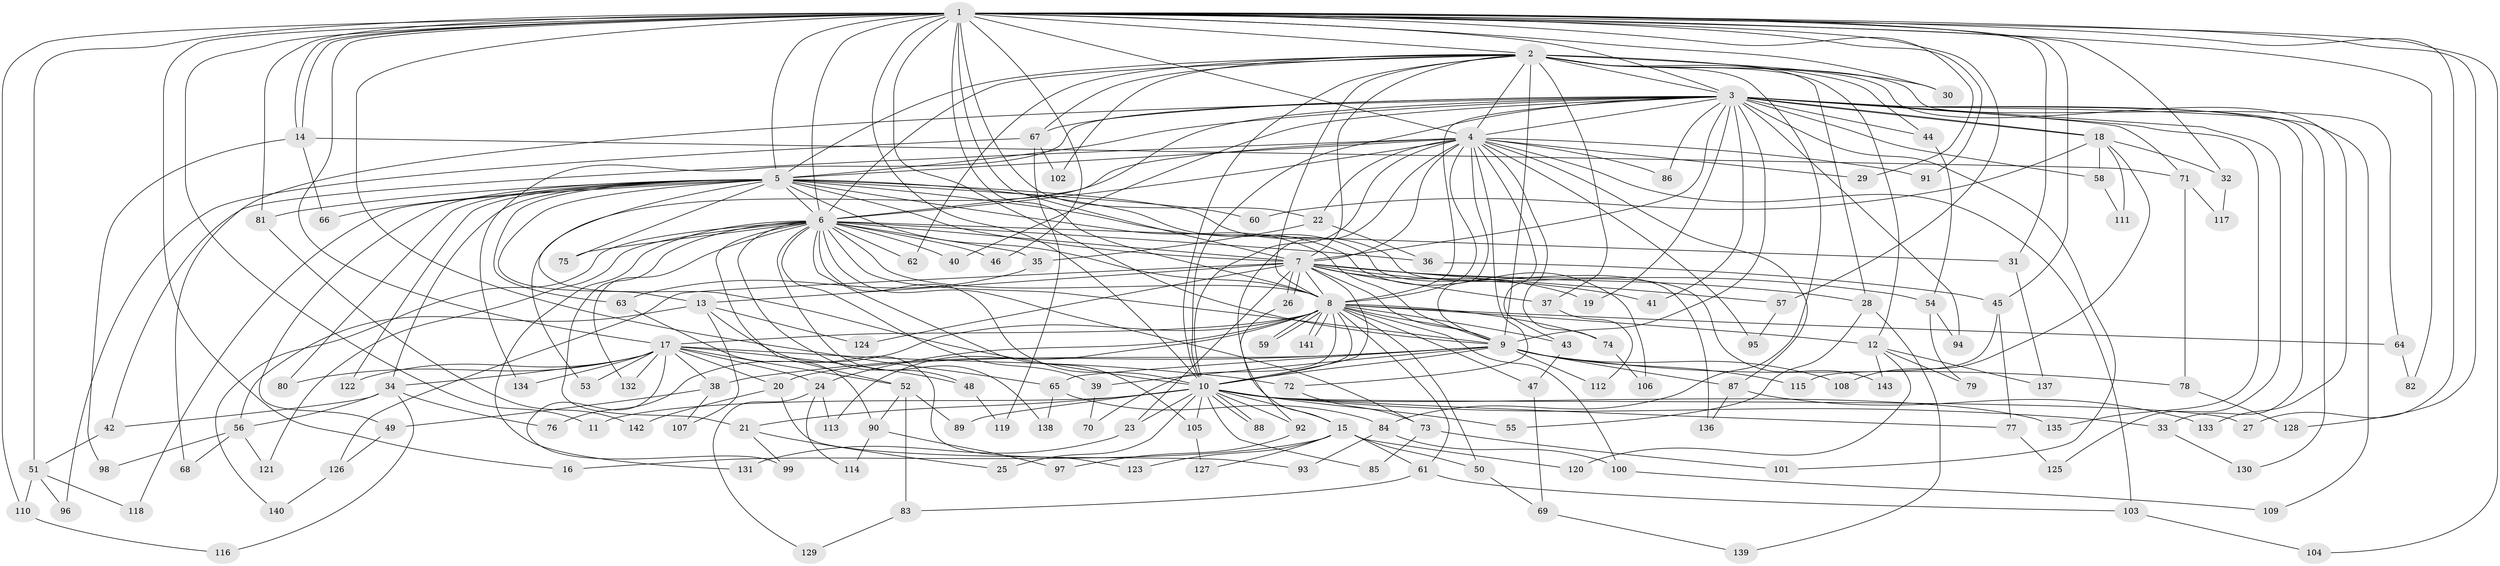 // coarse degree distribution, {31: 0.02727272727272727, 18: 0.00909090909090909, 25: 0.01818181818181818, 21: 0.00909090909090909, 17: 0.00909090909090909, 2: 0.43636363636363634, 6: 0.02727272727272727, 5: 0.05454545454545454, 8: 0.00909090909090909, 19: 0.00909090909090909, 4: 0.11818181818181818, 3: 0.24545454545454545, 1: 0.02727272727272727}
// Generated by graph-tools (version 1.1) at 2025/23/03/03/25 07:23:43]
// undirected, 143 vertices, 311 edges
graph export_dot {
graph [start="1"]
  node [color=gray90,style=filled];
  1;
  2;
  3;
  4;
  5;
  6;
  7;
  8;
  9;
  10;
  11;
  12;
  13;
  14;
  15;
  16;
  17;
  18;
  19;
  20;
  21;
  22;
  23;
  24;
  25;
  26;
  27;
  28;
  29;
  30;
  31;
  32;
  33;
  34;
  35;
  36;
  37;
  38;
  39;
  40;
  41;
  42;
  43;
  44;
  45;
  46;
  47;
  48;
  49;
  50;
  51;
  52;
  53;
  54;
  55;
  56;
  57;
  58;
  59;
  60;
  61;
  62;
  63;
  64;
  65;
  66;
  67;
  68;
  69;
  70;
  71;
  72;
  73;
  74;
  75;
  76;
  77;
  78;
  79;
  80;
  81;
  82;
  83;
  84;
  85;
  86;
  87;
  88;
  89;
  90;
  91;
  92;
  93;
  94;
  95;
  96;
  97;
  98;
  99;
  100;
  101;
  102;
  103;
  104;
  105;
  106;
  107;
  108;
  109;
  110;
  111;
  112;
  113;
  114;
  115;
  116;
  117;
  118;
  119;
  120;
  121;
  122;
  123;
  124;
  125;
  126;
  127;
  128;
  129;
  130;
  131;
  132;
  133;
  134;
  135;
  136;
  137;
  138;
  139;
  140;
  141;
  142;
  143;
  1 -- 2;
  1 -- 3;
  1 -- 4;
  1 -- 5;
  1 -- 6;
  1 -- 7;
  1 -- 8;
  1 -- 9;
  1 -- 10;
  1 -- 11;
  1 -- 14;
  1 -- 14;
  1 -- 16;
  1 -- 17;
  1 -- 22;
  1 -- 27;
  1 -- 29;
  1 -- 30;
  1 -- 31;
  1 -- 32;
  1 -- 45;
  1 -- 46;
  1 -- 51;
  1 -- 57;
  1 -- 65;
  1 -- 81;
  1 -- 82;
  1 -- 91;
  1 -- 104;
  1 -- 110;
  1 -- 128;
  2 -- 3;
  2 -- 4;
  2 -- 5;
  2 -- 6;
  2 -- 7;
  2 -- 8;
  2 -- 9;
  2 -- 10;
  2 -- 12;
  2 -- 28;
  2 -- 30;
  2 -- 37;
  2 -- 44;
  2 -- 62;
  2 -- 64;
  2 -- 67;
  2 -- 84;
  2 -- 102;
  2 -- 133;
  3 -- 4;
  3 -- 5;
  3 -- 6;
  3 -- 7;
  3 -- 8;
  3 -- 9;
  3 -- 10;
  3 -- 18;
  3 -- 18;
  3 -- 19;
  3 -- 33;
  3 -- 40;
  3 -- 41;
  3 -- 44;
  3 -- 58;
  3 -- 67;
  3 -- 68;
  3 -- 71;
  3 -- 86;
  3 -- 94;
  3 -- 101;
  3 -- 109;
  3 -- 125;
  3 -- 130;
  3 -- 134;
  3 -- 135;
  4 -- 5;
  4 -- 6;
  4 -- 7;
  4 -- 8;
  4 -- 9;
  4 -- 10;
  4 -- 15;
  4 -- 22;
  4 -- 29;
  4 -- 42;
  4 -- 43;
  4 -- 53;
  4 -- 72;
  4 -- 74;
  4 -- 86;
  4 -- 87;
  4 -- 91;
  4 -- 95;
  4 -- 103;
  5 -- 6;
  5 -- 7;
  5 -- 8;
  5 -- 9;
  5 -- 10;
  5 -- 13;
  5 -- 34;
  5 -- 49;
  5 -- 60;
  5 -- 63;
  5 -- 66;
  5 -- 75;
  5 -- 80;
  5 -- 81;
  5 -- 106;
  5 -- 118;
  5 -- 122;
  5 -- 136;
  5 -- 143;
  6 -- 7;
  6 -- 8;
  6 -- 9;
  6 -- 10;
  6 -- 21;
  6 -- 31;
  6 -- 35;
  6 -- 36;
  6 -- 39;
  6 -- 40;
  6 -- 46;
  6 -- 48;
  6 -- 52;
  6 -- 62;
  6 -- 73;
  6 -- 75;
  6 -- 105;
  6 -- 121;
  6 -- 131;
  6 -- 132;
  6 -- 138;
  6 -- 140;
  7 -- 8;
  7 -- 9;
  7 -- 10;
  7 -- 13;
  7 -- 19;
  7 -- 23;
  7 -- 26;
  7 -- 26;
  7 -- 28;
  7 -- 37;
  7 -- 41;
  7 -- 54;
  7 -- 57;
  7 -- 124;
  7 -- 126;
  8 -- 9;
  8 -- 10;
  8 -- 12;
  8 -- 17;
  8 -- 24;
  8 -- 43;
  8 -- 47;
  8 -- 50;
  8 -- 59;
  8 -- 59;
  8 -- 61;
  8 -- 64;
  8 -- 70;
  8 -- 74;
  8 -- 76;
  8 -- 100;
  8 -- 113;
  8 -- 141;
  8 -- 141;
  9 -- 10;
  9 -- 20;
  9 -- 38;
  9 -- 39;
  9 -- 65;
  9 -- 78;
  9 -- 87;
  9 -- 108;
  9 -- 112;
  9 -- 115;
  10 -- 11;
  10 -- 15;
  10 -- 21;
  10 -- 23;
  10 -- 25;
  10 -- 27;
  10 -- 33;
  10 -- 55;
  10 -- 77;
  10 -- 85;
  10 -- 88;
  10 -- 88;
  10 -- 89;
  10 -- 92;
  10 -- 105;
  10 -- 135;
  12 -- 79;
  12 -- 120;
  12 -- 137;
  12 -- 143;
  13 -- 56;
  13 -- 107;
  13 -- 123;
  13 -- 124;
  14 -- 66;
  14 -- 71;
  14 -- 98;
  15 -- 16;
  15 -- 50;
  15 -- 61;
  15 -- 120;
  15 -- 123;
  15 -- 127;
  17 -- 20;
  17 -- 24;
  17 -- 34;
  17 -- 38;
  17 -- 48;
  17 -- 52;
  17 -- 53;
  17 -- 72;
  17 -- 80;
  17 -- 99;
  17 -- 122;
  17 -- 132;
  17 -- 134;
  18 -- 32;
  18 -- 58;
  18 -- 60;
  18 -- 108;
  18 -- 111;
  20 -- 93;
  20 -- 142;
  21 -- 25;
  21 -- 99;
  22 -- 35;
  22 -- 36;
  23 -- 131;
  24 -- 113;
  24 -- 114;
  24 -- 129;
  26 -- 92;
  28 -- 55;
  28 -- 139;
  31 -- 137;
  32 -- 117;
  33 -- 130;
  34 -- 42;
  34 -- 56;
  34 -- 76;
  34 -- 116;
  35 -- 63;
  36 -- 45;
  37 -- 112;
  38 -- 49;
  38 -- 107;
  39 -- 70;
  42 -- 51;
  43 -- 47;
  44 -- 54;
  45 -- 77;
  45 -- 115;
  47 -- 69;
  48 -- 119;
  49 -- 126;
  50 -- 69;
  51 -- 96;
  51 -- 110;
  51 -- 118;
  52 -- 83;
  52 -- 89;
  52 -- 90;
  54 -- 79;
  54 -- 94;
  56 -- 68;
  56 -- 98;
  56 -- 121;
  57 -- 95;
  58 -- 111;
  61 -- 83;
  61 -- 103;
  63 -- 90;
  64 -- 82;
  65 -- 84;
  65 -- 138;
  67 -- 96;
  67 -- 102;
  67 -- 119;
  69 -- 139;
  71 -- 78;
  71 -- 117;
  72 -- 73;
  73 -- 85;
  73 -- 101;
  74 -- 106;
  77 -- 125;
  78 -- 128;
  81 -- 142;
  83 -- 129;
  84 -- 93;
  84 -- 100;
  87 -- 133;
  87 -- 136;
  90 -- 97;
  90 -- 114;
  92 -- 97;
  100 -- 109;
  103 -- 104;
  105 -- 127;
  110 -- 116;
  126 -- 140;
}
